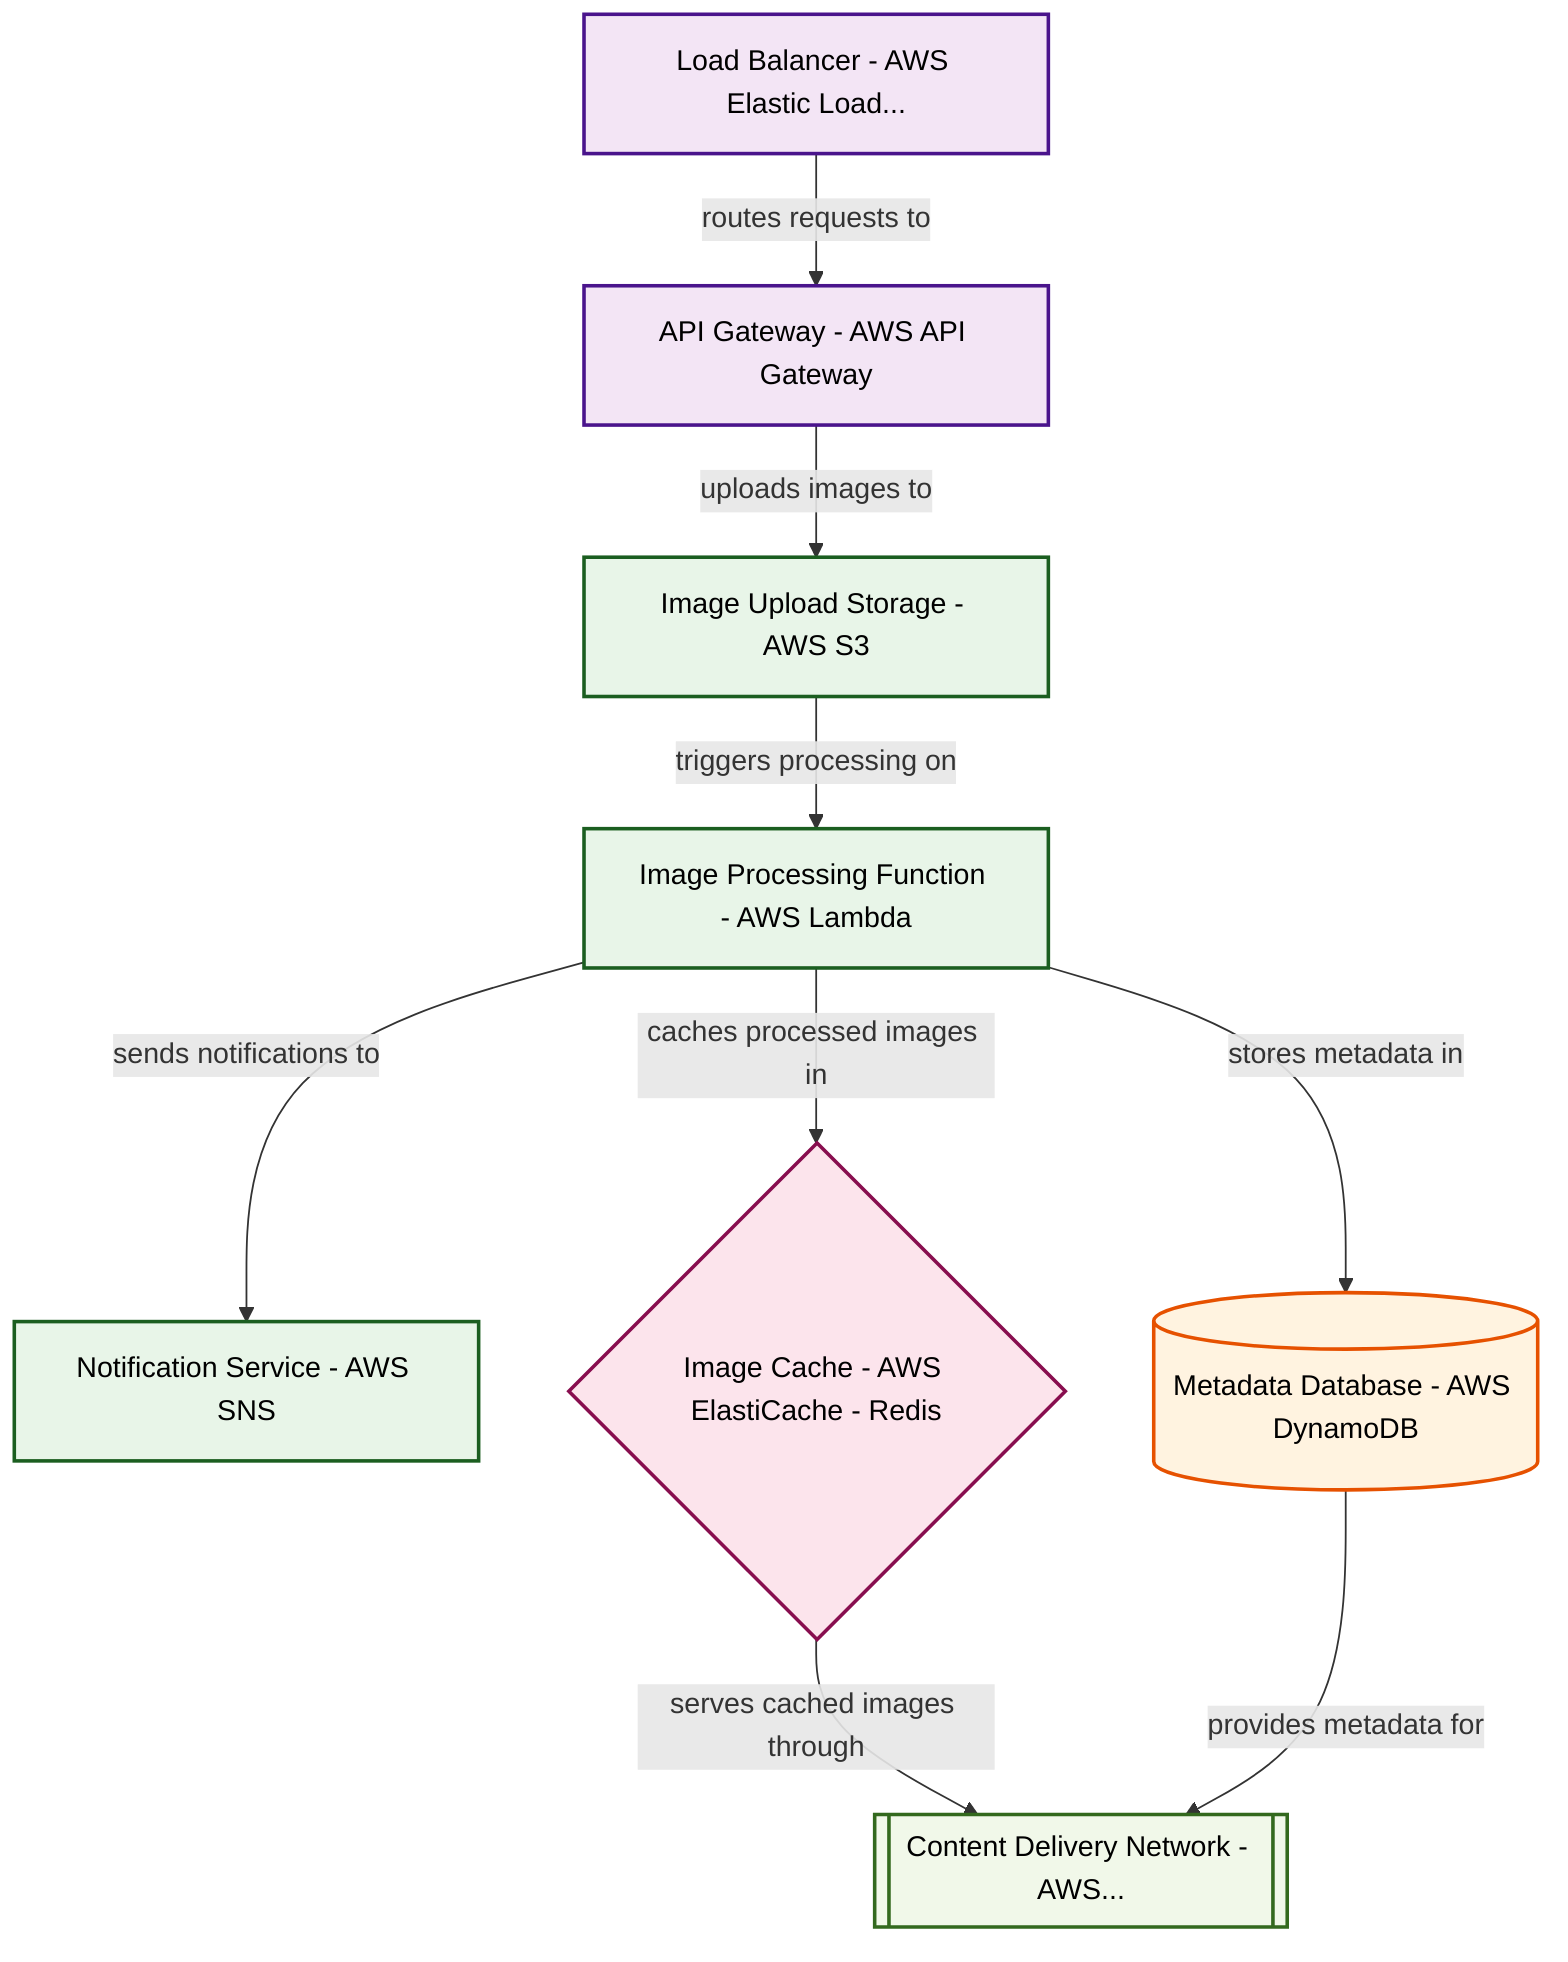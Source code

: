 graph TB

    %% Professional Software Architecture Styling
    classDef userInterface fill:#e1f5fe,stroke:#01579b,stroke-width:2px,color:#000
    classDef apiLayer fill:#f3e5f5,stroke:#4a148c,stroke-width:2px,color:#000
    classDef service fill:#e8f5e8,stroke:#1b5e20,stroke-width:2px,color:#000
    classDef database fill:#fff3e0,stroke:#e65100,stroke-width:2px,color:#000
    classDef cache fill:#fce4ec,stroke:#880e4f,stroke-width:2px,color:#000
    classDef external fill:#f1f8e9,stroke:#33691e,stroke-width:2px,color:#000

    lb-1[Load Balancer - AWS Elastic Load...]
    api-gateway-1[API Gateway - AWS API Gateway]
    upload-s3-1[Image Upload Storage - AWS S3]
    lambda-1[Image Processing Function - AWS Lambda]
    sns-1[Notification Service - AWS SNS]
    db-1[(Metadata Database - AWS DynamoDB)]
    cache-1{Image Cache - AWS ElastiCache - Redis}
    cloudfront-1[[Content Delivery Network - AWS...]]

    lb-1 -->|routes requests to| api-gateway-1
    api-gateway-1 -->|uploads images to| upload-s3-1
    upload-s3-1 -->|triggers processing on| lambda-1
    lambda-1 -->|stores metadata in| db-1
    lambda-1 -->|sends notifications to| sns-1
    lambda-1 -->|caches processed images in| cache-1
    cache-1 -->|serves cached images through| cloudfront-1
    db-1 -->|provides metadata for| cloudfront-1

    class lb-1 apiLayer
    class api-gateway-1 apiLayer
    class upload-s3-1 service
    class lambda-1 service
    class sns-1 service
    class db-1 database
    class cache-1 cache
    class cloudfront-1 external